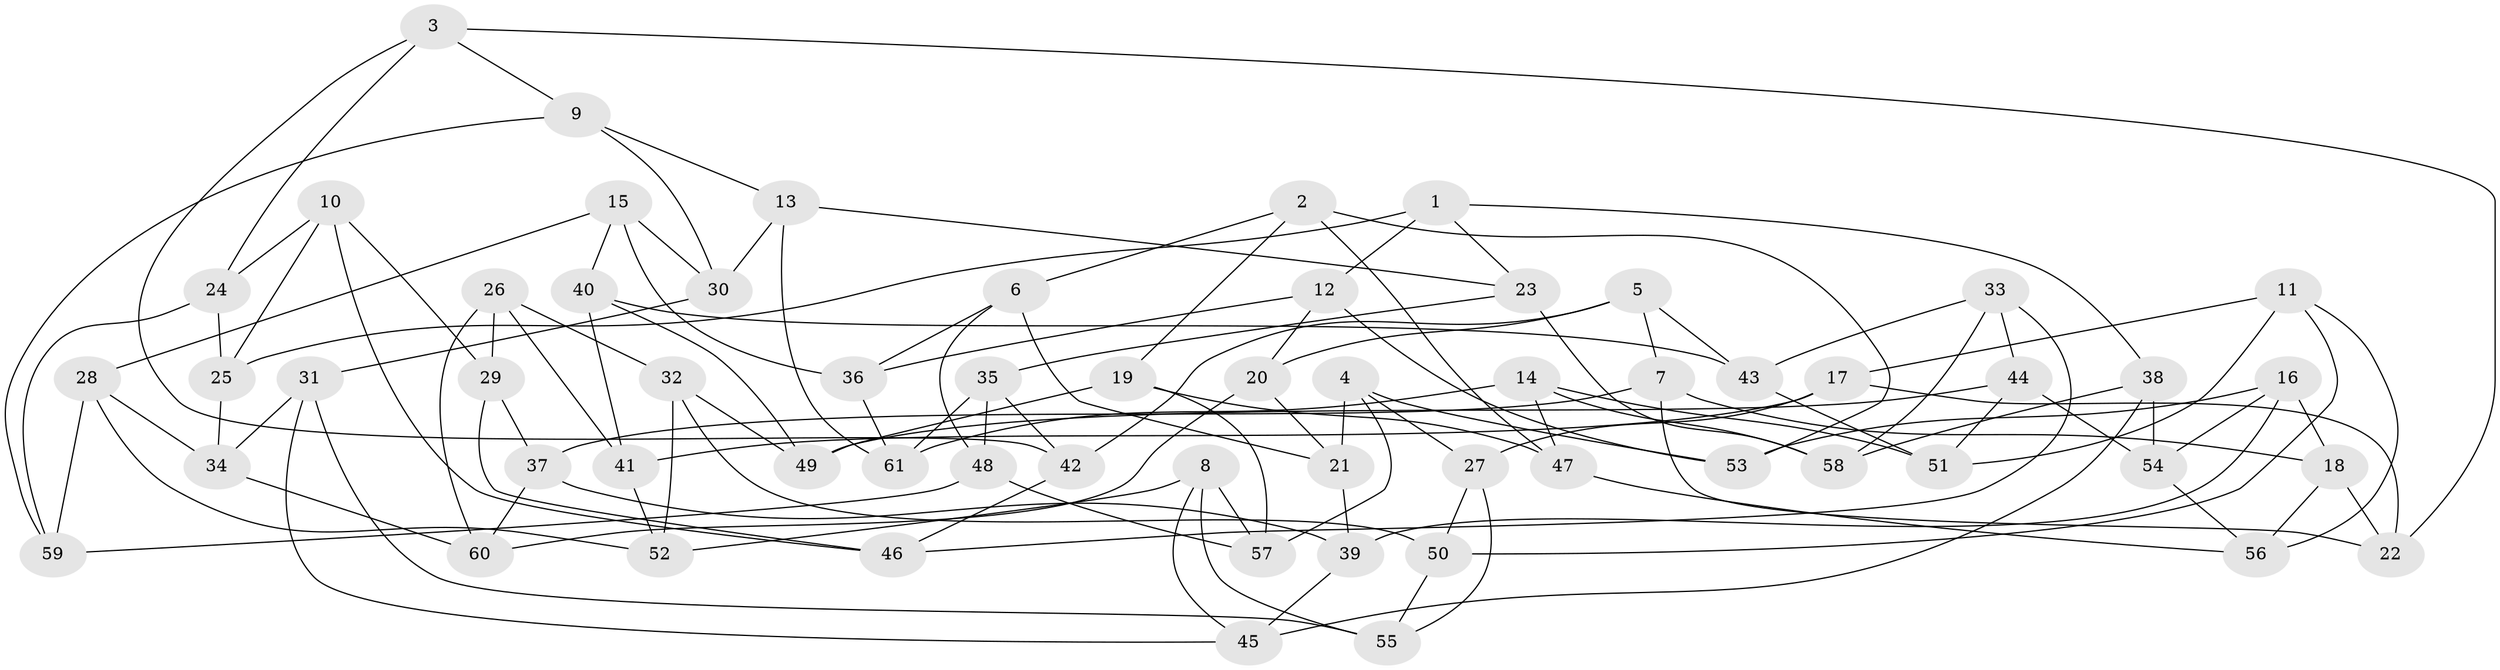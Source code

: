 // Generated by graph-tools (version 1.1) at 2025/27/03/09/25 03:27:00]
// undirected, 61 vertices, 122 edges
graph export_dot {
graph [start="1"]
  node [color=gray90,style=filled];
  1;
  2;
  3;
  4;
  5;
  6;
  7;
  8;
  9;
  10;
  11;
  12;
  13;
  14;
  15;
  16;
  17;
  18;
  19;
  20;
  21;
  22;
  23;
  24;
  25;
  26;
  27;
  28;
  29;
  30;
  31;
  32;
  33;
  34;
  35;
  36;
  37;
  38;
  39;
  40;
  41;
  42;
  43;
  44;
  45;
  46;
  47;
  48;
  49;
  50;
  51;
  52;
  53;
  54;
  55;
  56;
  57;
  58;
  59;
  60;
  61;
  1 -- 23;
  1 -- 38;
  1 -- 25;
  1 -- 12;
  2 -- 6;
  2 -- 53;
  2 -- 47;
  2 -- 19;
  3 -- 24;
  3 -- 9;
  3 -- 22;
  3 -- 42;
  4 -- 27;
  4 -- 21;
  4 -- 53;
  4 -- 57;
  5 -- 7;
  5 -- 20;
  5 -- 42;
  5 -- 43;
  6 -- 21;
  6 -- 36;
  6 -- 48;
  7 -- 18;
  7 -- 22;
  7 -- 37;
  8 -- 55;
  8 -- 57;
  8 -- 52;
  8 -- 45;
  9 -- 59;
  9 -- 13;
  9 -- 30;
  10 -- 25;
  10 -- 24;
  10 -- 46;
  10 -- 29;
  11 -- 56;
  11 -- 17;
  11 -- 50;
  11 -- 51;
  12 -- 53;
  12 -- 36;
  12 -- 20;
  13 -- 23;
  13 -- 61;
  13 -- 30;
  14 -- 47;
  14 -- 51;
  14 -- 61;
  14 -- 58;
  15 -- 28;
  15 -- 30;
  15 -- 36;
  15 -- 40;
  16 -- 53;
  16 -- 54;
  16 -- 18;
  16 -- 39;
  17 -- 27;
  17 -- 22;
  17 -- 41;
  18 -- 22;
  18 -- 56;
  19 -- 47;
  19 -- 49;
  19 -- 57;
  20 -- 60;
  20 -- 21;
  21 -- 39;
  23 -- 58;
  23 -- 35;
  24 -- 25;
  24 -- 59;
  25 -- 34;
  26 -- 60;
  26 -- 29;
  26 -- 41;
  26 -- 32;
  27 -- 55;
  27 -- 50;
  28 -- 59;
  28 -- 34;
  28 -- 52;
  29 -- 37;
  29 -- 46;
  30 -- 31;
  31 -- 55;
  31 -- 45;
  31 -- 34;
  32 -- 50;
  32 -- 49;
  32 -- 52;
  33 -- 46;
  33 -- 43;
  33 -- 58;
  33 -- 44;
  34 -- 60;
  35 -- 61;
  35 -- 48;
  35 -- 42;
  36 -- 61;
  37 -- 60;
  37 -- 39;
  38 -- 54;
  38 -- 58;
  38 -- 45;
  39 -- 45;
  40 -- 43;
  40 -- 49;
  40 -- 41;
  41 -- 52;
  42 -- 46;
  43 -- 51;
  44 -- 54;
  44 -- 49;
  44 -- 51;
  47 -- 56;
  48 -- 59;
  48 -- 57;
  50 -- 55;
  54 -- 56;
}
